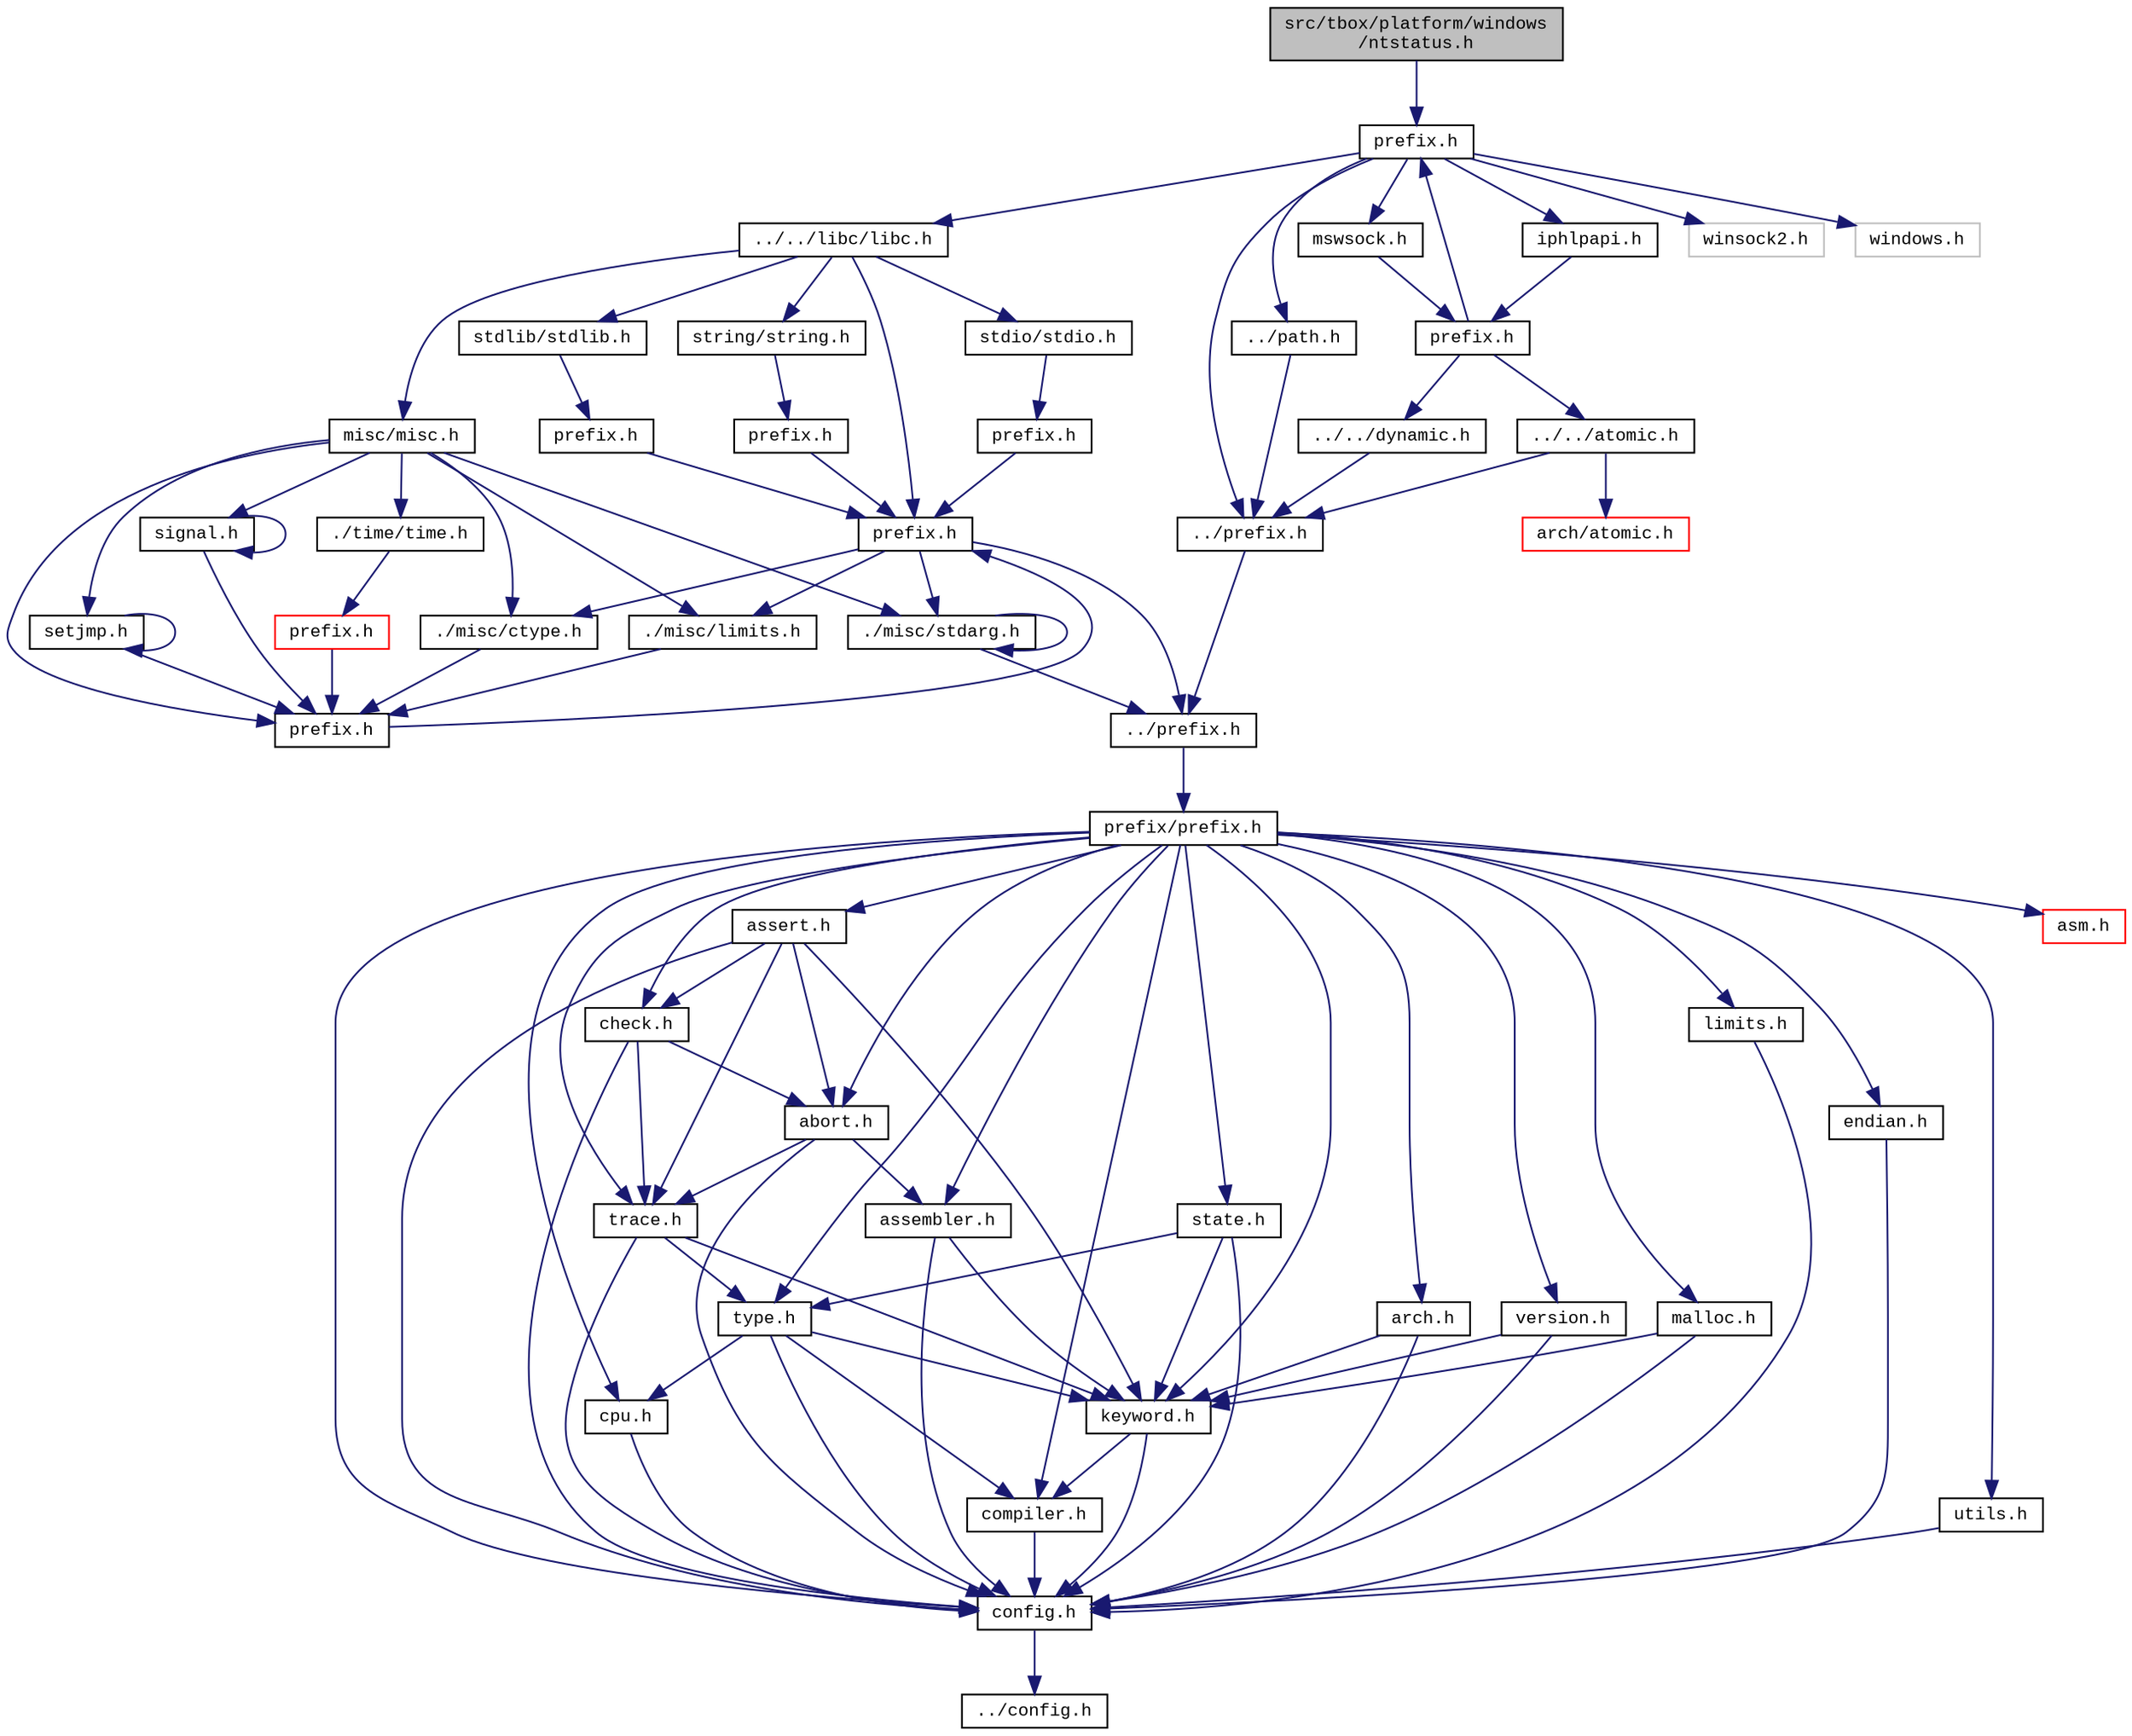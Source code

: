 digraph "src/tbox/platform/windows/ntstatus.h"
{
  edge [fontname="CourierNew",fontsize="10",labelfontname="CourierNew",labelfontsize="10"];
  node [fontname="CourierNew",fontsize="10",shape=record];
  Node1 [label="src/tbox/platform/windows\l/ntstatus.h",height=0.2,width=0.4,color="black", fillcolor="grey75", style="filled" fontcolor="black"];
  Node1 -> Node2 [color="midnightblue",fontsize="10",style="solid",fontname="CourierNew"];
  Node2 [label="prefix.h",height=0.2,width=0.4,color="black", fillcolor="white", style="filled",URL="$d2/d6c/platform_2windows_2prefix_8h_source.html"];
  Node2 -> Node3 [color="midnightblue",fontsize="10",style="solid",fontname="CourierNew"];
  Node3 [label="../prefix.h",height=0.2,width=0.4,color="black", fillcolor="white", style="filled",URL="$db/dfa/platform_2prefix_8h_source.html"];
  Node3 -> Node4 [color="midnightblue",fontsize="10",style="solid",fontname="CourierNew"];
  Node4 [label="../prefix.h",height=0.2,width=0.4,color="black", fillcolor="white", style="filled",URL="$df/d5c/prefix_8h_source.html"];
  Node4 -> Node5 [color="midnightblue",fontsize="10",style="solid",fontname="CourierNew"];
  Node5 [label="prefix/prefix.h",height=0.2,width=0.4,color="black", fillcolor="white", style="filled",URL="$da/da3/prefix_2prefix_8h_source.html"];
  Node5 -> Node6 [color="midnightblue",fontsize="10",style="solid",fontname="CourierNew"];
  Node6 [label="config.h",height=0.2,width=0.4,color="black", fillcolor="white", style="filled",URL="$de/d7b/prefix_2config_8h_source.html"];
  Node6 -> Node7 [color="midnightblue",fontsize="10",style="solid",fontname="CourierNew"];
  Node7 [label="../config.h",height=0.2,width=0.4,color="black", fillcolor="white", style="filled",URL="$db/d16/config_8h_source.html"];
  Node5 -> Node8 [color="midnightblue",fontsize="10",style="solid",fontname="CourierNew"];
  Node8 [label="cpu.h",height=0.2,width=0.4,color="black", fillcolor="white", style="filled",URL="$dc/da7/cpu_8h.html"];
  Node8 -> Node6 [color="midnightblue",fontsize="10",style="solid",fontname="CourierNew"];
  Node5 -> Node9 [color="midnightblue",fontsize="10",style="solid",fontname="CourierNew"];
  Node9 [label="arch.h",height=0.2,width=0.4,color="black", fillcolor="white", style="filled",URL="$d2/d2d/arch_8h.html"];
  Node9 -> Node6 [color="midnightblue",fontsize="10",style="solid",fontname="CourierNew"];
  Node9 -> Node10 [color="midnightblue",fontsize="10",style="solid",fontname="CourierNew"];
  Node10 [label="keyword.h",height=0.2,width=0.4,color="black", fillcolor="white", style="filled",URL="$dd/d8b/keyword_8h.html"];
  Node10 -> Node6 [color="midnightblue",fontsize="10",style="solid",fontname="CourierNew"];
  Node10 -> Node11 [color="midnightblue",fontsize="10",style="solid",fontname="CourierNew"];
  Node11 [label="compiler.h",height=0.2,width=0.4,color="black", fillcolor="white", style="filled",URL="$d4/dd1/compiler_8h.html"];
  Node11 -> Node6 [color="midnightblue",fontsize="10",style="solid",fontname="CourierNew"];
  Node5 -> Node12 [color="midnightblue",fontsize="10",style="solid",fontname="CourierNew"];
  Node12 [label="type.h",height=0.2,width=0.4,color="black", fillcolor="white", style="filled",URL="$d6/d57/prefix_2type_8h_source.html"];
  Node12 -> Node6 [color="midnightblue",fontsize="10",style="solid",fontname="CourierNew"];
  Node12 -> Node10 [color="midnightblue",fontsize="10",style="solid",fontname="CourierNew"];
  Node12 -> Node11 [color="midnightblue",fontsize="10",style="solid",fontname="CourierNew"];
  Node12 -> Node8 [color="midnightblue",fontsize="10",style="solid",fontname="CourierNew"];
  Node5 -> Node13 [color="midnightblue",fontsize="10",style="solid",fontname="CourierNew"];
  Node13 [label="limits.h",height=0.2,width=0.4,color="black", fillcolor="white", style="filled",URL="$da/d87/prefix_2limits_8h_source.html"];
  Node13 -> Node6 [color="midnightblue",fontsize="10",style="solid",fontname="CourierNew"];
  Node5 -> Node14 [color="midnightblue",fontsize="10",style="solid",fontname="CourierNew"];
  Node14 [label="endian.h",height=0.2,width=0.4,color="black", fillcolor="white", style="filled",URL="$d1/d84/endian_8h.html"];
  Node14 -> Node6 [color="midnightblue",fontsize="10",style="solid",fontname="CourierNew"];
  Node5 -> Node15 [color="midnightblue",fontsize="10",style="solid",fontname="CourierNew"];
  Node15 [label="version.h",height=0.2,width=0.4,color="black", fillcolor="white", style="filled",URL="$df/dfc/version_8h.html"];
  Node15 -> Node6 [color="midnightblue",fontsize="10",style="solid",fontname="CourierNew"];
  Node15 -> Node10 [color="midnightblue",fontsize="10",style="solid",fontname="CourierNew"];
  Node5 -> Node11 [color="midnightblue",fontsize="10",style="solid",fontname="CourierNew"];
  Node5 -> Node16 [color="midnightblue",fontsize="10",style="solid",fontname="CourierNew"];
  Node16 [label="assembler.h",height=0.2,width=0.4,color="black", fillcolor="white", style="filled",URL="$d4/dec/assembler_8h.html"];
  Node16 -> Node6 [color="midnightblue",fontsize="10",style="solid",fontname="CourierNew"];
  Node16 -> Node10 [color="midnightblue",fontsize="10",style="solid",fontname="CourierNew"];
  Node5 -> Node10 [color="midnightblue",fontsize="10",style="solid",fontname="CourierNew"];
  Node5 -> Node17 [color="midnightblue",fontsize="10",style="solid",fontname="CourierNew"];
  Node17 [label="trace.h",height=0.2,width=0.4,color="black", fillcolor="white", style="filled",URL="$dc/d22/prefix_2trace_8h_source.html"];
  Node17 -> Node6 [color="midnightblue",fontsize="10",style="solid",fontname="CourierNew"];
  Node17 -> Node12 [color="midnightblue",fontsize="10",style="solid",fontname="CourierNew"];
  Node17 -> Node10 [color="midnightblue",fontsize="10",style="solid",fontname="CourierNew"];
  Node5 -> Node18 [color="midnightblue",fontsize="10",style="solid",fontname="CourierNew"];
  Node18 [label="abort.h",height=0.2,width=0.4,color="black", fillcolor="white", style="filled",URL="$d4/dc1/abort_8h.html"];
  Node18 -> Node6 [color="midnightblue",fontsize="10",style="solid",fontname="CourierNew"];
  Node18 -> Node17 [color="midnightblue",fontsize="10",style="solid",fontname="CourierNew"];
  Node18 -> Node16 [color="midnightblue",fontsize="10",style="solid",fontname="CourierNew"];
  Node5 -> Node19 [color="midnightblue",fontsize="10",style="solid",fontname="CourierNew"];
  Node19 [label="check.h",height=0.2,width=0.4,color="black", fillcolor="white", style="filled",URL="$d6/d38/check_8h.html"];
  Node19 -> Node6 [color="midnightblue",fontsize="10",style="solid",fontname="CourierNew"];
  Node19 -> Node17 [color="midnightblue",fontsize="10",style="solid",fontname="CourierNew"];
  Node19 -> Node18 [color="midnightblue",fontsize="10",style="solid",fontname="CourierNew"];
  Node5 -> Node20 [color="midnightblue",fontsize="10",style="solid",fontname="CourierNew"];
  Node20 [label="assert.h",height=0.2,width=0.4,color="black", fillcolor="white", style="filled",URL="$dc/da7/assert_8h.html"];
  Node20 -> Node6 [color="midnightblue",fontsize="10",style="solid",fontname="CourierNew"];
  Node20 -> Node17 [color="midnightblue",fontsize="10",style="solid",fontname="CourierNew"];
  Node20 -> Node18 [color="midnightblue",fontsize="10",style="solid",fontname="CourierNew"];
  Node20 -> Node19 [color="midnightblue",fontsize="10",style="solid",fontname="CourierNew"];
  Node20 -> Node10 [color="midnightblue",fontsize="10",style="solid",fontname="CourierNew"];
  Node5 -> Node21 [color="midnightblue",fontsize="10",style="solid",fontname="CourierNew"];
  Node21 [label="malloc.h",height=0.2,width=0.4,color="black", fillcolor="white", style="filled",URL="$d0/d4c/malloc_8h.html"];
  Node21 -> Node6 [color="midnightblue",fontsize="10",style="solid",fontname="CourierNew"];
  Node21 -> Node10 [color="midnightblue",fontsize="10",style="solid",fontname="CourierNew"];
  Node5 -> Node22 [color="midnightblue",fontsize="10",style="solid",fontname="CourierNew"];
  Node22 [label="utils.h",height=0.2,width=0.4,color="black", fillcolor="white", style="filled",URL="$dc/ddc/prefix_2utils_8h_source.html"];
  Node22 -> Node6 [color="midnightblue",fontsize="10",style="solid",fontname="CourierNew"];
  Node5 -> Node23 [color="midnightblue",fontsize="10",style="solid",fontname="CourierNew"];
  Node23 [label="state.h",height=0.2,width=0.4,color="black", fillcolor="white", style="filled",URL="$db/d3b/state_8h.html"];
  Node23 -> Node6 [color="midnightblue",fontsize="10",style="solid",fontname="CourierNew"];
  Node23 -> Node12 [color="midnightblue",fontsize="10",style="solid",fontname="CourierNew"];
  Node23 -> Node10 [color="midnightblue",fontsize="10",style="solid",fontname="CourierNew"];
  Node5 -> Node24 [color="midnightblue",fontsize="10",style="solid",fontname="CourierNew"];
  Node24 [label="asm.h",height=0.2,width=0.4,color="red", fillcolor="white", style="filled",URL="$de/d21/asm_8h_source.html"];
  Node2 -> Node25 [color="midnightblue",fontsize="10",style="solid",fontname="CourierNew"];
  Node25 [label="../path.h",height=0.2,width=0.4,color="black", fillcolor="white", style="filled",URL="$d7/dd4/path_8h_source.html"];
  Node25 -> Node3 [color="midnightblue",fontsize="10",style="solid",fontname="CourierNew"];
  Node2 -> Node26 [color="midnightblue",fontsize="10",style="solid",fontname="CourierNew"];
  Node26 [label="../../libc/libc.h",height=0.2,width=0.4,color="black", fillcolor="white", style="filled",URL="$db/dc8/libc_8h.html"];
  Node26 -> Node27 [color="midnightblue",fontsize="10",style="solid",fontname="CourierNew"];
  Node27 [label="prefix.h",height=0.2,width=0.4,color="black", fillcolor="white", style="filled",URL="$d4/df0/libc_2prefix_8h_source.html"];
  Node27 -> Node4 [color="midnightblue",fontsize="10",style="solid",fontname="CourierNew"];
  Node27 -> Node28 [color="midnightblue",fontsize="10",style="solid",fontname="CourierNew"];
  Node28 [label="./misc/ctype.h",height=0.2,width=0.4,color="black", fillcolor="white", style="filled",URL="$d7/d0d/ctype_8h.html"];
  Node28 -> Node29 [color="midnightblue",fontsize="10",style="solid",fontname="CourierNew"];
  Node29 [label="prefix.h",height=0.2,width=0.4,color="black", fillcolor="white", style="filled",URL="$d4/d8c/libc_2misc_2prefix_8h_source.html"];
  Node29 -> Node27 [color="midnightblue",fontsize="10",style="solid",fontname="CourierNew"];
  Node27 -> Node30 [color="midnightblue",fontsize="10",style="solid",fontname="CourierNew"];
  Node30 [label="./misc/limits.h",height=0.2,width=0.4,color="black", fillcolor="white", style="filled",URL="$d8/dab/libc_2misc_2limits_8h_source.html"];
  Node30 -> Node29 [color="midnightblue",fontsize="10",style="solid",fontname="CourierNew"];
  Node27 -> Node31 [color="midnightblue",fontsize="10",style="solid",fontname="CourierNew"];
  Node31 [label="./misc/stdarg.h",height=0.2,width=0.4,color="black", fillcolor="white", style="filled",URL="$d1/d2d/stdarg_8h.html"];
  Node31 -> Node4 [color="midnightblue",fontsize="10",style="solid",fontname="CourierNew"];
  Node31 -> Node31 [color="midnightblue",fontsize="10",style="solid",fontname="CourierNew"];
  Node26 -> Node32 [color="midnightblue",fontsize="10",style="solid",fontname="CourierNew"];
  Node32 [label="misc/misc.h",height=0.2,width=0.4,color="black", fillcolor="white", style="filled",URL="$d4/d08/misc_8h.html"];
  Node32 -> Node29 [color="midnightblue",fontsize="10",style="solid",fontname="CourierNew"];
  Node32 -> Node28 [color="midnightblue",fontsize="10",style="solid",fontname="CourierNew"];
  Node32 -> Node31 [color="midnightblue",fontsize="10",style="solid",fontname="CourierNew"];
  Node32 -> Node33 [color="midnightblue",fontsize="10",style="solid",fontname="CourierNew"];
  Node33 [label="setjmp.h",height=0.2,width=0.4,color="black", fillcolor="white", style="filled",URL="$dd/df8/setjmp_8h.html"];
  Node33 -> Node29 [color="midnightblue",fontsize="10",style="solid",fontname="CourierNew"];
  Node33 -> Node33 [color="midnightblue",fontsize="10",style="solid",fontname="CourierNew"];
  Node32 -> Node34 [color="midnightblue",fontsize="10",style="solid",fontname="CourierNew"];
  Node34 [label="signal.h",height=0.2,width=0.4,color="black", fillcolor="white", style="filled",URL="$d8/d39/signal_8h.html"];
  Node34 -> Node29 [color="midnightblue",fontsize="10",style="solid",fontname="CourierNew"];
  Node34 -> Node34 [color="midnightblue",fontsize="10",style="solid",fontname="CourierNew"];
  Node32 -> Node30 [color="midnightblue",fontsize="10",style="solid",fontname="CourierNew"];
  Node32 -> Node35 [color="midnightblue",fontsize="10",style="solid",fontname="CourierNew"];
  Node35 [label="./time/time.h",height=0.2,width=0.4,color="black", fillcolor="white", style="filled",URL="$de/d4b/libc_2misc_2time_2time_8h_source.html"];
  Node35 -> Node36 [color="midnightblue",fontsize="10",style="solid",fontname="CourierNew"];
  Node36 [label="prefix.h",height=0.2,width=0.4,color="red", fillcolor="white", style="filled",URL="$d9/dcf/libc_2misc_2time_2prefix_8h_source.html"];
  Node36 -> Node29 [color="midnightblue",fontsize="10",style="solid",fontname="CourierNew"];
  Node26 -> Node37 [color="midnightblue",fontsize="10",style="solid",fontname="CourierNew"];
  Node37 [label="stdio/stdio.h",height=0.2,width=0.4,color="black", fillcolor="white", style="filled",URL="$d6/dd1/stdio_8h.html"];
  Node37 -> Node38 [color="midnightblue",fontsize="10",style="solid",fontname="CourierNew"];
  Node38 [label="prefix.h",height=0.2,width=0.4,color="black", fillcolor="white", style="filled",URL="$d3/de9/libc_2stdio_2prefix_8h_source.html"];
  Node38 -> Node27 [color="midnightblue",fontsize="10",style="solid",fontname="CourierNew"];
  Node26 -> Node39 [color="midnightblue",fontsize="10",style="solid",fontname="CourierNew"];
  Node39 [label="stdlib/stdlib.h",height=0.2,width=0.4,color="black", fillcolor="white", style="filled",URL="$dc/d9c/stdlib_8h.html"];
  Node39 -> Node40 [color="midnightblue",fontsize="10",style="solid",fontname="CourierNew"];
  Node40 [label="prefix.h",height=0.2,width=0.4,color="black", fillcolor="white", style="filled",URL="$da/de8/libc_2stdlib_2prefix_8h_source.html"];
  Node40 -> Node27 [color="midnightblue",fontsize="10",style="solid",fontname="CourierNew"];
  Node26 -> Node41 [color="midnightblue",fontsize="10",style="solid",fontname="CourierNew"];
  Node41 [label="string/string.h",height=0.2,width=0.4,color="black", fillcolor="white", style="filled",URL="$da/d52/libc_2string_2string_8h_source.html"];
  Node41 -> Node42 [color="midnightblue",fontsize="10",style="solid",fontname="CourierNew"];
  Node42 [label="prefix.h",height=0.2,width=0.4,color="black", fillcolor="white", style="filled",URL="$d3/d83/libc_2string_2prefix_8h_source.html"];
  Node42 -> Node27 [color="midnightblue",fontsize="10",style="solid",fontname="CourierNew"];
  Node2 -> Node43 [color="midnightblue",fontsize="10",style="solid",fontname="CourierNew"];
  Node43 [label="winsock2.h",height=0.2,width=0.4,color="grey75", fillcolor="white", style="filled"];
  Node2 -> Node44 [color="midnightblue",fontsize="10",style="solid",fontname="CourierNew"];
  Node44 [label="mswsock.h",height=0.2,width=0.4,color="black", fillcolor="white", style="filled",URL="$d0/d8f/mswsock_8h.html"];
  Node44 -> Node45 [color="midnightblue",fontsize="10",style="solid",fontname="CourierNew"];
  Node45 [label="prefix.h",height=0.2,width=0.4,color="black", fillcolor="white", style="filled",URL="$d2/d02/platform_2windows_2interface_2prefix_8h_source.html"];
  Node45 -> Node2 [color="midnightblue",fontsize="10",style="solid",fontname="CourierNew"];
  Node45 -> Node46 [color="midnightblue",fontsize="10",style="solid",fontname="CourierNew"];
  Node46 [label="../../atomic.h",height=0.2,width=0.4,color="black", fillcolor="white", style="filled",URL="$dd/d02/atomic_8h_source.html"];
  Node46 -> Node3 [color="midnightblue",fontsize="10",style="solid",fontname="CourierNew"];
  Node46 -> Node47 [color="midnightblue",fontsize="10",style="solid",fontname="CourierNew"];
  Node47 [label="arch/atomic.h",height=0.2,width=0.4,color="red", fillcolor="white", style="filled",URL="$df/d85/arch_2atomic_8h_source.html"];
  Node45 -> Node48 [color="midnightblue",fontsize="10",style="solid",fontname="CourierNew"];
  Node48 [label="../../dynamic.h",height=0.2,width=0.4,color="black", fillcolor="white", style="filled",URL="$df/dd3/dynamic_8h_source.html"];
  Node48 -> Node3 [color="midnightblue",fontsize="10",style="solid",fontname="CourierNew"];
  Node2 -> Node49 [color="midnightblue",fontsize="10",style="solid",fontname="CourierNew"];
  Node49 [label="windows.h",height=0.2,width=0.4,color="grey75", fillcolor="white", style="filled"];
  Node2 -> Node50 [color="midnightblue",fontsize="10",style="solid",fontname="CourierNew"];
  Node50 [label="iphlpapi.h",height=0.2,width=0.4,color="black", fillcolor="white", style="filled",URL="$d2/d4e/iphlpapi_8h.html"];
  Node50 -> Node45 [color="midnightblue",fontsize="10",style="solid",fontname="CourierNew"];
}

